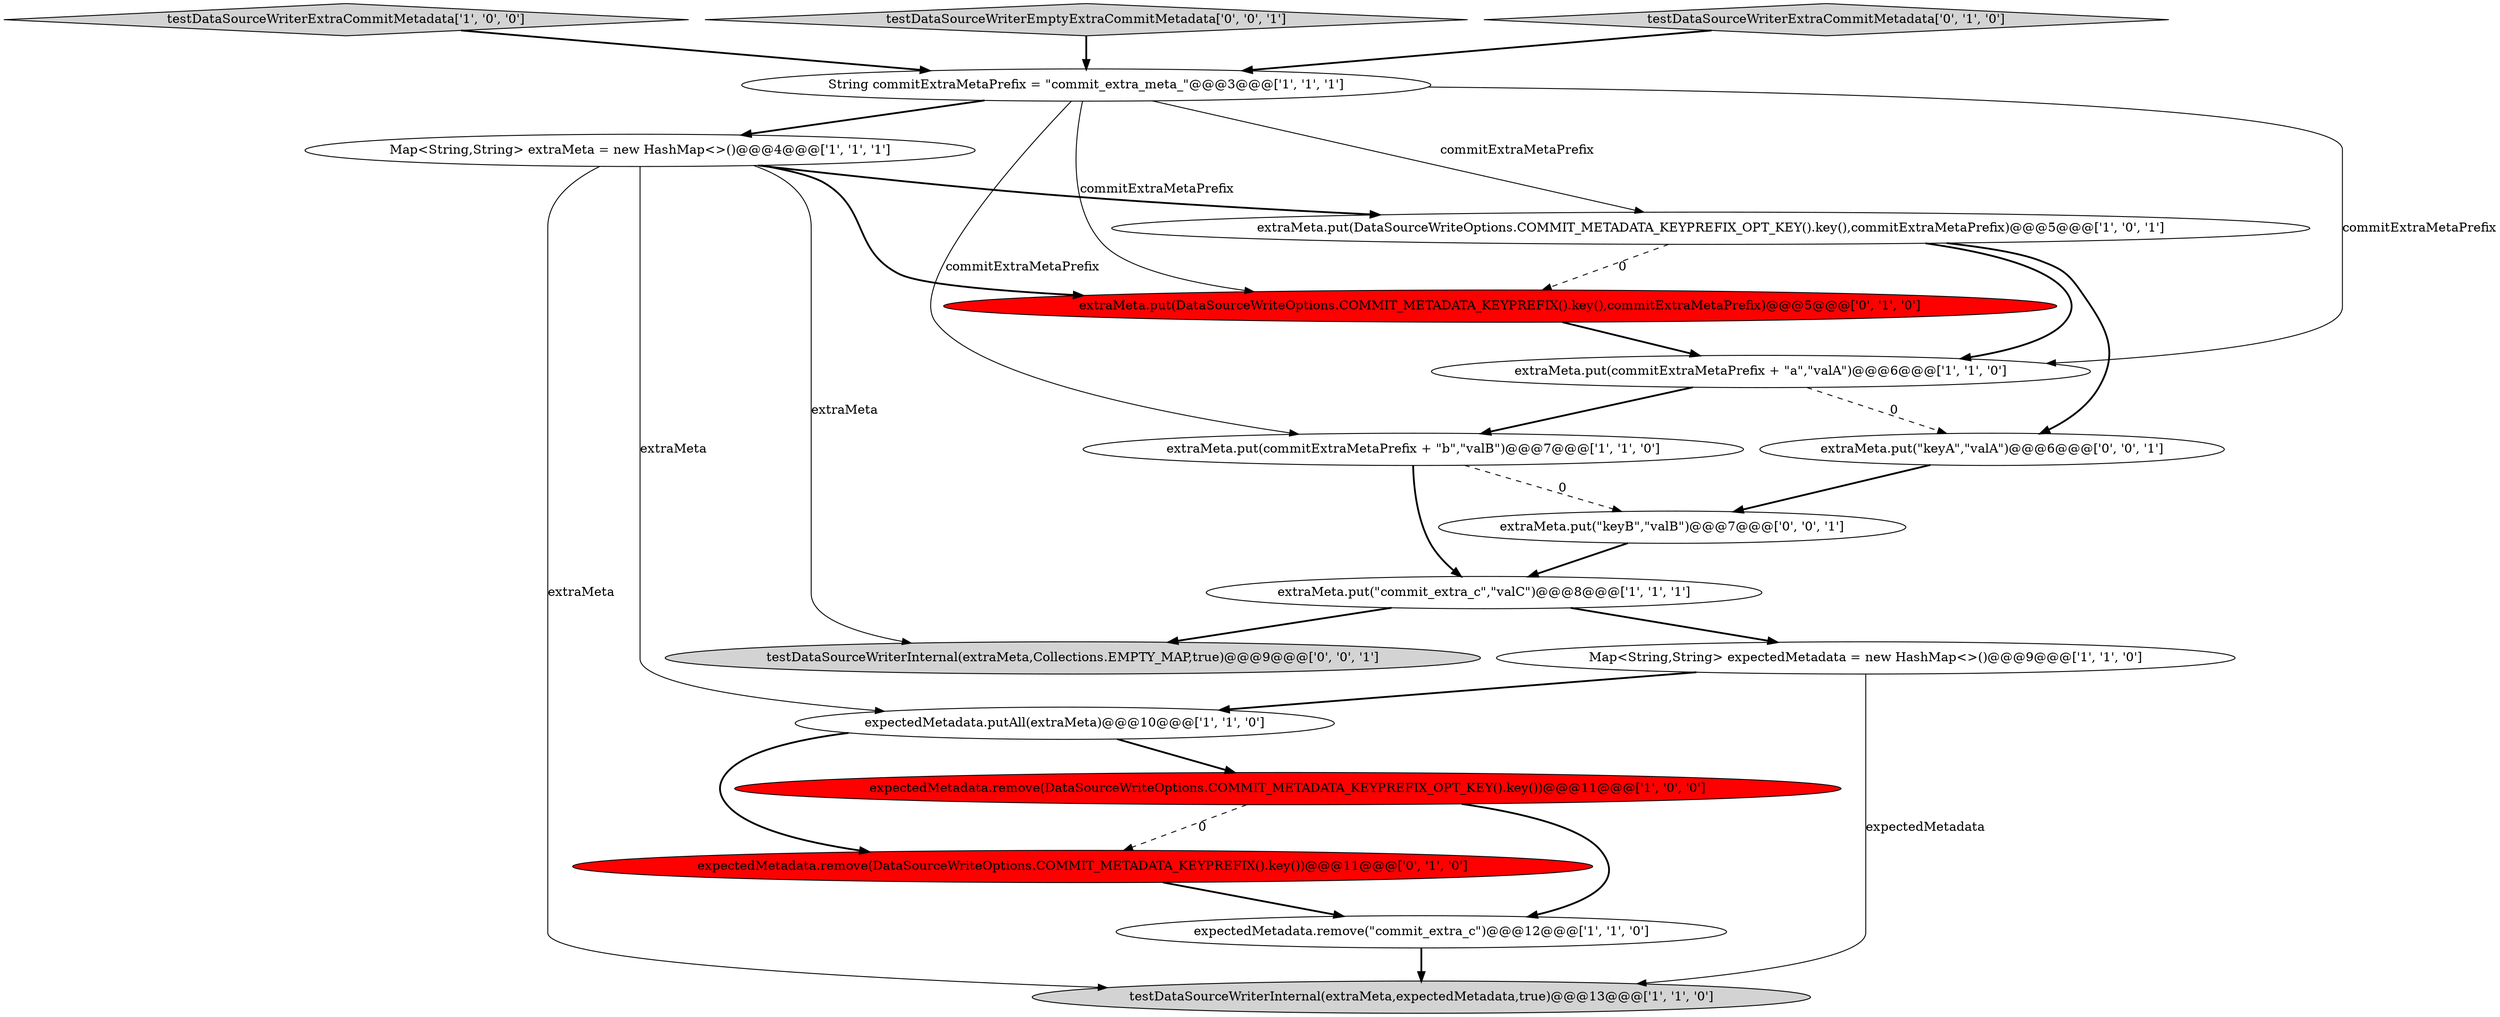 digraph {
2 [style = filled, label = "testDataSourceWriterExtraCommitMetadata['1', '0', '0']", fillcolor = lightgray, shape = diamond image = "AAA0AAABBB1BBB"];
1 [style = filled, label = "Map<String,String> extraMeta = new HashMap<>()@@@4@@@['1', '1', '1']", fillcolor = white, shape = ellipse image = "AAA0AAABBB1BBB"];
5 [style = filled, label = "expectedMetadata.remove(\"commit_extra_c\")@@@12@@@['1', '1', '0']", fillcolor = white, shape = ellipse image = "AAA0AAABBB1BBB"];
7 [style = filled, label = "extraMeta.put(commitExtraMetaPrefix + \"a\",\"valA\")@@@6@@@['1', '1', '0']", fillcolor = white, shape = ellipse image = "AAA0AAABBB1BBB"];
4 [style = filled, label = "extraMeta.put(\"commit_extra_c\",\"valC\")@@@8@@@['1', '1', '1']", fillcolor = white, shape = ellipse image = "AAA0AAABBB1BBB"];
8 [style = filled, label = "String commitExtraMetaPrefix = \"commit_extra_meta_\"@@@3@@@['1', '1', '1']", fillcolor = white, shape = ellipse image = "AAA0AAABBB1BBB"];
10 [style = filled, label = "testDataSourceWriterInternal(extraMeta,expectedMetadata,true)@@@13@@@['1', '1', '0']", fillcolor = lightgray, shape = ellipse image = "AAA0AAABBB1BBB"];
15 [style = filled, label = "extraMeta.put(\"keyB\",\"valB\")@@@7@@@['0', '0', '1']", fillcolor = white, shape = ellipse image = "AAA0AAABBB3BBB"];
16 [style = filled, label = "testDataSourceWriterEmptyExtraCommitMetadata['0', '0', '1']", fillcolor = lightgray, shape = diamond image = "AAA0AAABBB3BBB"];
12 [style = filled, label = "expectedMetadata.remove(DataSourceWriteOptions.COMMIT_METADATA_KEYPREFIX().key())@@@11@@@['0', '1', '0']", fillcolor = red, shape = ellipse image = "AAA1AAABBB2BBB"];
14 [style = filled, label = "testDataSourceWriterExtraCommitMetadata['0', '1', '0']", fillcolor = lightgray, shape = diamond image = "AAA0AAABBB2BBB"];
18 [style = filled, label = "testDataSourceWriterInternal(extraMeta,Collections.EMPTY_MAP,true)@@@9@@@['0', '0', '1']", fillcolor = lightgray, shape = ellipse image = "AAA0AAABBB3BBB"];
17 [style = filled, label = "extraMeta.put(\"keyA\",\"valA\")@@@6@@@['0', '0', '1']", fillcolor = white, shape = ellipse image = "AAA0AAABBB3BBB"];
11 [style = filled, label = "expectedMetadata.putAll(extraMeta)@@@10@@@['1', '1', '0']", fillcolor = white, shape = ellipse image = "AAA0AAABBB1BBB"];
3 [style = filled, label = "extraMeta.put(commitExtraMetaPrefix + \"b\",\"valB\")@@@7@@@['1', '1', '0']", fillcolor = white, shape = ellipse image = "AAA0AAABBB1BBB"];
13 [style = filled, label = "extraMeta.put(DataSourceWriteOptions.COMMIT_METADATA_KEYPREFIX().key(),commitExtraMetaPrefix)@@@5@@@['0', '1', '0']", fillcolor = red, shape = ellipse image = "AAA1AAABBB2BBB"];
6 [style = filled, label = "expectedMetadata.remove(DataSourceWriteOptions.COMMIT_METADATA_KEYPREFIX_OPT_KEY().key())@@@11@@@['1', '0', '0']", fillcolor = red, shape = ellipse image = "AAA1AAABBB1BBB"];
9 [style = filled, label = "extraMeta.put(DataSourceWriteOptions.COMMIT_METADATA_KEYPREFIX_OPT_KEY().key(),commitExtraMetaPrefix)@@@5@@@['1', '0', '1']", fillcolor = white, shape = ellipse image = "AAA0AAABBB1BBB"];
0 [style = filled, label = "Map<String,String> expectedMetadata = new HashMap<>()@@@9@@@['1', '1', '0']", fillcolor = white, shape = ellipse image = "AAA0AAABBB1BBB"];
5->10 [style = bold, label=""];
1->18 [style = solid, label="extraMeta"];
1->10 [style = solid, label="extraMeta"];
12->5 [style = bold, label=""];
16->8 [style = bold, label=""];
7->17 [style = dashed, label="0"];
11->6 [style = bold, label=""];
0->11 [style = bold, label=""];
9->17 [style = bold, label=""];
11->12 [style = bold, label=""];
4->18 [style = bold, label=""];
9->7 [style = bold, label=""];
8->7 [style = solid, label="commitExtraMetaPrefix"];
3->4 [style = bold, label=""];
1->13 [style = bold, label=""];
7->3 [style = bold, label=""];
1->9 [style = bold, label=""];
4->0 [style = bold, label=""];
6->12 [style = dashed, label="0"];
8->1 [style = bold, label=""];
6->5 [style = bold, label=""];
8->9 [style = solid, label="commitExtraMetaPrefix"];
1->11 [style = solid, label="extraMeta"];
13->7 [style = bold, label=""];
9->13 [style = dashed, label="0"];
15->4 [style = bold, label=""];
17->15 [style = bold, label=""];
8->3 [style = solid, label="commitExtraMetaPrefix"];
8->13 [style = solid, label="commitExtraMetaPrefix"];
3->15 [style = dashed, label="0"];
14->8 [style = bold, label=""];
0->10 [style = solid, label="expectedMetadata"];
2->8 [style = bold, label=""];
}
